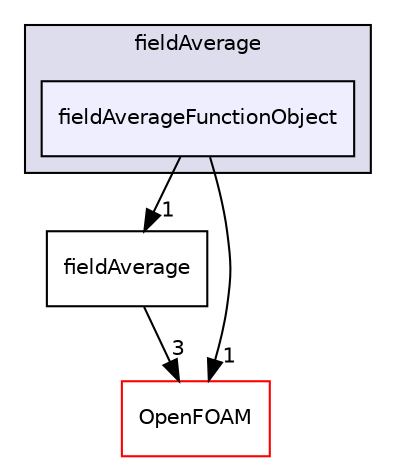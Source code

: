 digraph "src/postProcessing/functionObjects/field/fieldAverage/fieldAverageFunctionObject" {
  bgcolor=transparent;
  compound=true
  node [ fontsize="10", fontname="Helvetica"];
  edge [ labelfontsize="10", labelfontname="Helvetica"];
  subgraph clusterdir_ef4eaa5194a1078fc897f7644a8991b3 {
    graph [ bgcolor="#ddddee", pencolor="black", label="fieldAverage" fontname="Helvetica", fontsize="10", URL="dir_ef4eaa5194a1078fc897f7644a8991b3.html"]
  dir_759698c7b867301fde07c663f0fba470 [shape=box, label="fieldAverageFunctionObject", style="filled", fillcolor="#eeeeff", pencolor="black", URL="dir_759698c7b867301fde07c663f0fba470.html"];
  }
  dir_3f23fe56ea7b37f3702d4f99df5bf5c8 [shape=box label="fieldAverage" URL="dir_3f23fe56ea7b37f3702d4f99df5bf5c8.html"];
  dir_c5473ff19b20e6ec4dfe5c310b3778a8 [shape=box label="OpenFOAM" color="red" URL="dir_c5473ff19b20e6ec4dfe5c310b3778a8.html"];
  dir_3f23fe56ea7b37f3702d4f99df5bf5c8->dir_c5473ff19b20e6ec4dfe5c310b3778a8 [headlabel="3", labeldistance=1.5 headhref="dir_002480_001898.html"];
  dir_759698c7b867301fde07c663f0fba470->dir_3f23fe56ea7b37f3702d4f99df5bf5c8 [headlabel="1", labeldistance=1.5 headhref="dir_002481_002480.html"];
  dir_759698c7b867301fde07c663f0fba470->dir_c5473ff19b20e6ec4dfe5c310b3778a8 [headlabel="1", labeldistance=1.5 headhref="dir_002481_001898.html"];
}
